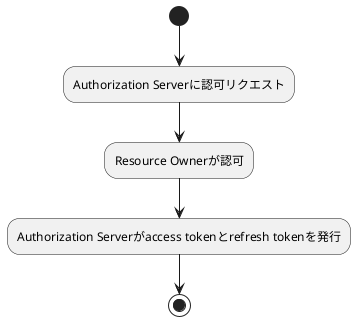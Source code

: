 @startuml
(*) --> "Authorization Serverに認可リクエスト"
"Authorization Serverに認可リクエスト" --> "Resource Ownerが認可"
"Resource Ownerが認可" --> "Authorization Serverがaccess tokenとrefresh tokenを発行"
"Authorization Serverがaccess tokenとrefresh tokenを発行" --> (*)
@enduml
